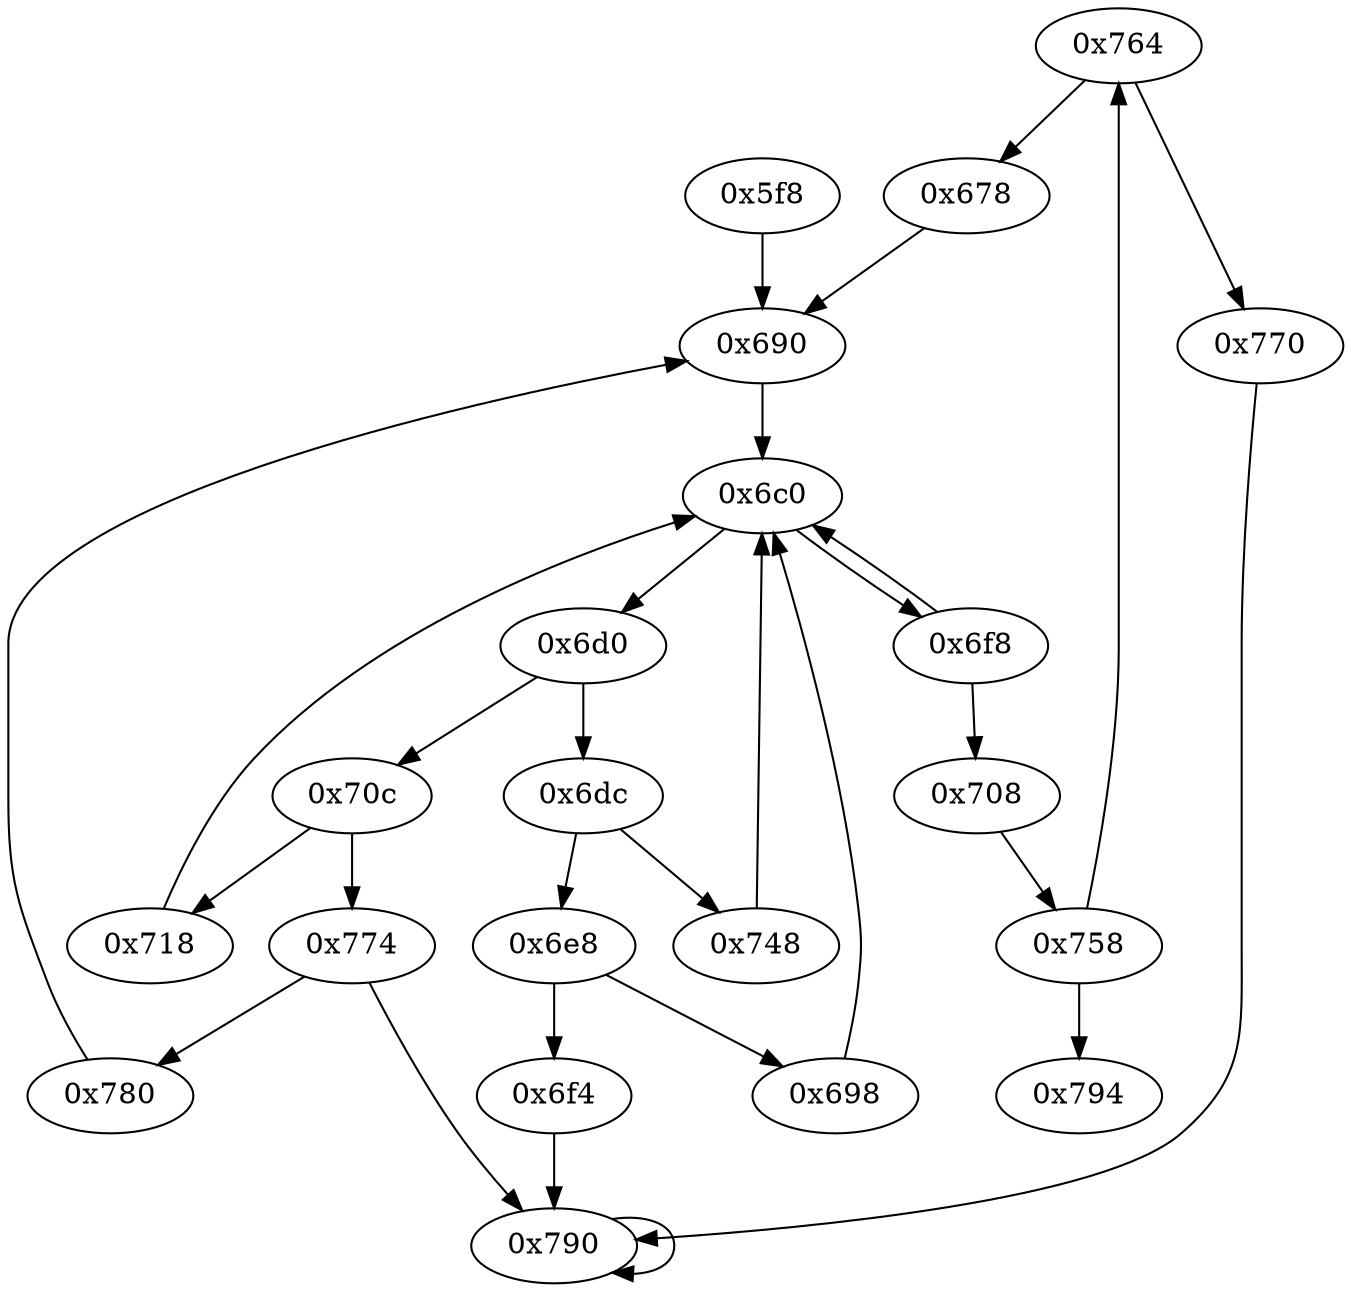 digraph "" {
	"0x764"	 [opcode="[u'ldr', u'cmp', u'b']"];
	"0x678"	 [opcode="[u'ldrb', u'ldr', u'add', u'ldr', u'ldr', u'add']"];
	"0x764" -> "0x678";
	"0x770"	 [opcode="[u'b']"];
	"0x764" -> "0x770";
	"0x6d0"	 [opcode="[u'ldr', u'cmp', u'b']"];
	"0x6dc"	 [opcode="[u'ldr', u'cmp', u'b']"];
	"0x6d0" -> "0x6dc";
	"0x70c"	 [opcode="[u'ldr', u'cmp', u'b']"];
	"0x6d0" -> "0x70c";
	"0x5f8"	 [opcode="[u'push', u'add', u'sub', u'ldr', u'mov', u'ldr', u'rsb', u'mvn', u'mul', u'mvn', u'mvn', u'ldr', u'orr', u'ldr', u'ldr', u'cmn', \
u'ldr', u'mov', u'mov', u'cmp', u'mov', u'cmn', u'mov', u'mov', u'cmp', u'mov', u'strb', u'strb', u'teq', u'ldr', u'mov', u'b']"];
	"0x690"	 [opcode="[u'ldr', u'b']"];
	"0x5f8" -> "0x690";
	"0x698"	 [opcode="[u'str', u'str', u'ldr', u'ldrb', u'strb', u'ldr', u'ldr', u'ldrb', u'cmp', u'mov']"];
	"0x6c0"	 [opcode="[u'mov', u'ldr', u'cmp', u'b']"];
	"0x698" -> "0x6c0";
	"0x690" -> "0x6c0";
	"0x678" -> "0x690";
	"0x6e8"	 [opcode="[u'ldr', u'cmp', u'b']"];
	"0x6dc" -> "0x6e8";
	"0x748"	 [opcode="[u'ldr', u'str', u'mov', u'b']"];
	"0x6dc" -> "0x748";
	"0x794"	 [opcode="[u'ldr', u'ldr', u'add', u'bl', u'mov', u'sub', u'pop']"];
	"0x6c0" -> "0x6d0";
	"0x6f8"	 [opcode="[u'ldr', u'cmp', u'mov', u'b']"];
	"0x6c0" -> "0x6f8";
	"0x6e8" -> "0x698";
	"0x6f4"	 [opcode="[u'b']"];
	"0x6e8" -> "0x6f4";
	"0x718"	 [opcode="[u'ldrb', u'ldrb', u'eor', u'tst', u'mov', u'mov', u'cmp', u'mov', u'mov', u'cmp', u'mov', u'b']"];
	"0x70c" -> "0x718";
	"0x774"	 [opcode="[u'ldr', u'cmp', u'b']"];
	"0x70c" -> "0x774";
	"0x790"	 [opcode="[u'b']"];
	"0x6f4" -> "0x790";
	"0x748" -> "0x6c0";
	"0x790" -> "0x790";
	"0x6f8" -> "0x6c0";
	"0x708"	 [opcode="[u'b']"];
	"0x6f8" -> "0x708";
	"0x780"	 [opcode="[u'ldr', u'ldr', u'mov', u'b']"];
	"0x780" -> "0x690";
	"0x770" -> "0x790";
	"0x758"	 [opcode="[u'ldr', u'cmp', u'b']"];
	"0x758" -> "0x764";
	"0x758" -> "0x794";
	"0x718" -> "0x6c0";
	"0x708" -> "0x758";
	"0x774" -> "0x790";
	"0x774" -> "0x780";
}
